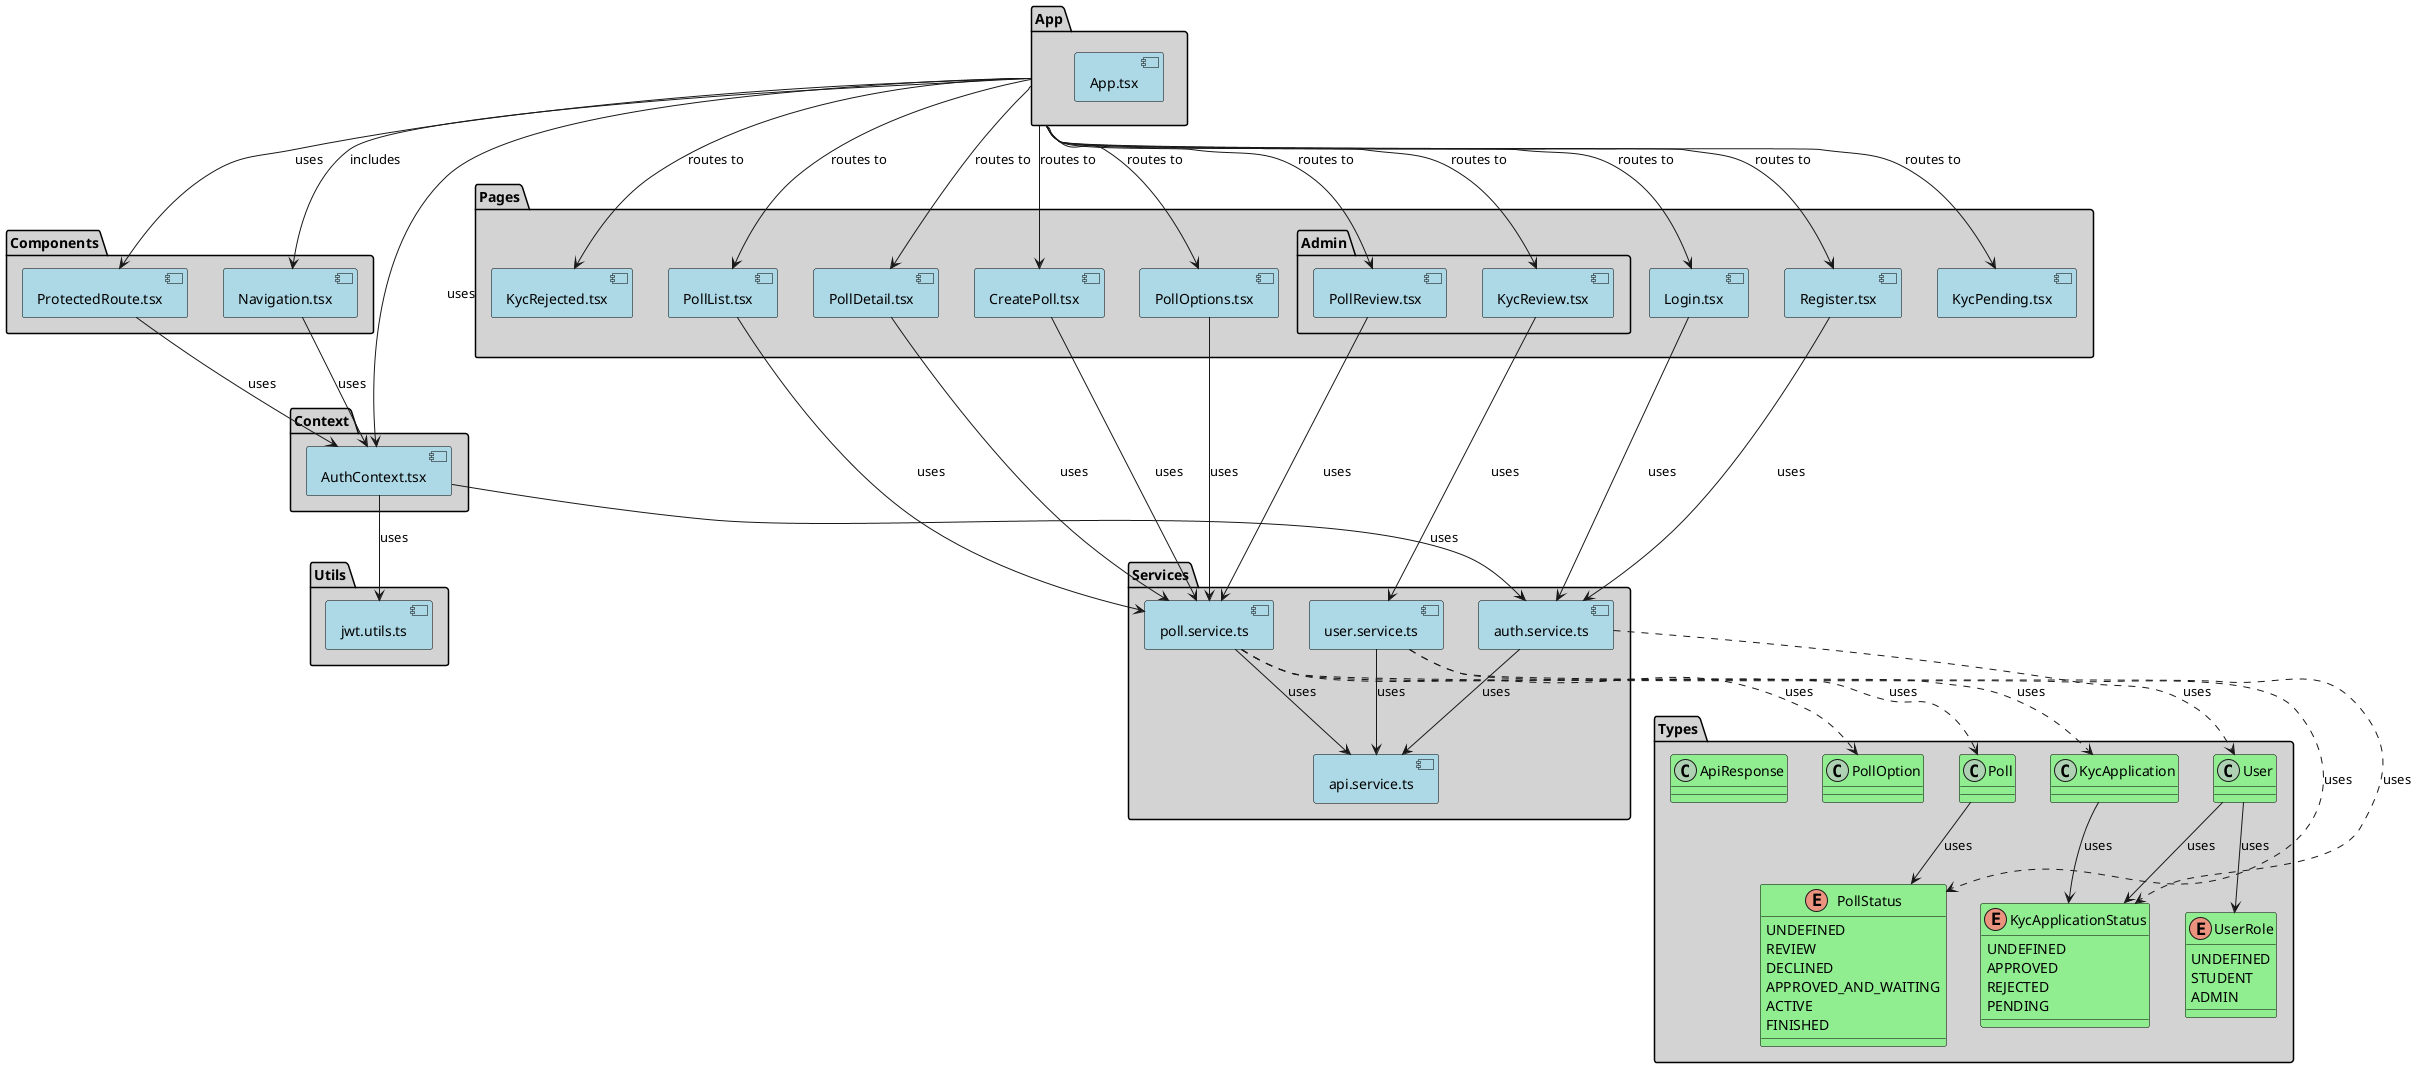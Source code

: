 @startuml "Frontend Architecture"
allowmixing

' Define package styles
skinparam package {
  BackgroundColor LightGray
  BorderColor Black
  FontColor Black
}

' Define component styles
skinparam component {
  BackgroundColor LightBlue
  BorderColor Black
  FontColor Black
}

' Define class styles
skinparam class {
  BackgroundColor LightGreen
  BorderColor Black
  FontColor Black
}

' Define interface styles
skinparam interface {
  BackgroundColor LightYellow
  BorderColor Black
  FontColor Black
}

' Main Application
package "App" {
  component [App.tsx] as App
}

' Components
package "Components" {
  component [Navigation.tsx] as Navigation
  component [ProtectedRoute.tsx] as ProtectedRoute
}

' Pages
package "Pages" {
  ' Authentication Pages
  component [Login.tsx] as Login
  component [Register.tsx] as Register
  
  ' KYC Pages
  component [KycPending.tsx] as KycPending
  component [KycRejected.tsx] as KycRejected
  
  ' Poll Pages
  component [PollList.tsx] as PollList
  component [PollDetail.tsx] as PollDetail
  component [CreatePoll.tsx] as CreatePoll
  component [PollOptions.tsx] as PollOptions
  
  ' Admin Pages
  package "Admin" {
    component [KycReview.tsx] as KycReview
    component [PollReview.tsx] as PollReview
  }
}

' Context
package "Context" {
  component [AuthContext.tsx] as AuthContext
}

' Services
package "Services" {
  component [api.service.ts] as ApiService
  component [auth.service.ts] as AuthService
  component [poll.service.ts] as PollService
  component [user.service.ts] as UserService
}

' Utils
package "Utils" {
  component [jwt.utils.ts] as JwtUtils
}

' Types
package "Types" {
  class "User" as UserType
  class "Poll" as PollType
  class "PollOption" as PollOptionType
  class "KycApplication" as KycApplicationType
  class "ApiResponse" as ApiResponseType
  
  enum "UserRole" as UserRoleEnum {
    UNDEFINED
    STUDENT
    ADMIN
  }
  
  enum "KycApplicationStatus" as KycStatusEnum {
    UNDEFINED
    APPROVED
    REJECTED
    PENDING
  }
  
  enum "PollStatus" as PollStatusEnum {
    UNDEFINED
    REVIEW
    DECLINED
    APPROVED_AND_WAITING
    ACTIVE
    FINISHED
  }
}

' Relationships

' App relationships
App --> Navigation : includes
App --> AuthContext : uses
App --> Login : routes to
App --> Register : routes to
App --> KycPending : routes to
App --> KycRejected : routes to
App --> KycReview : routes to
App --> PollReview : routes to
App --> PollList : routes to
App --> PollDetail : routes to
App --> CreatePoll : routes to
App --> PollOptions : routes to
App --> ProtectedRoute : uses

' Component relationships
Navigation --> AuthContext : uses
ProtectedRoute --> AuthContext : uses

' Page relationships
Login --> AuthService : uses
Register --> AuthService : uses
KycReview --> UserService : uses
PollReview --> PollService : uses
PollList --> PollService : uses
PollDetail --> PollService : uses
CreatePoll --> PollService : uses
PollOptions --> PollService : uses

' Context relationships
AuthContext --> AuthService : uses
AuthContext --> JwtUtils : uses

' Service relationships
AuthService --> ApiService : uses
PollService --> ApiService : uses
UserService --> ApiService : uses
AuthService ..> UserType : uses
PollService ..> PollType : uses
PollService ..> PollOptionType : uses
PollService ..> PollStatusEnum : uses
UserService ..> KycApplicationType : uses
UserService ..> KycStatusEnum : uses

' Type relationships
UserType --> UserRoleEnum : uses
UserType --> KycStatusEnum : uses
KycApplicationType --> KycStatusEnum : uses
PollType --> PollStatusEnum : uses

@enduml